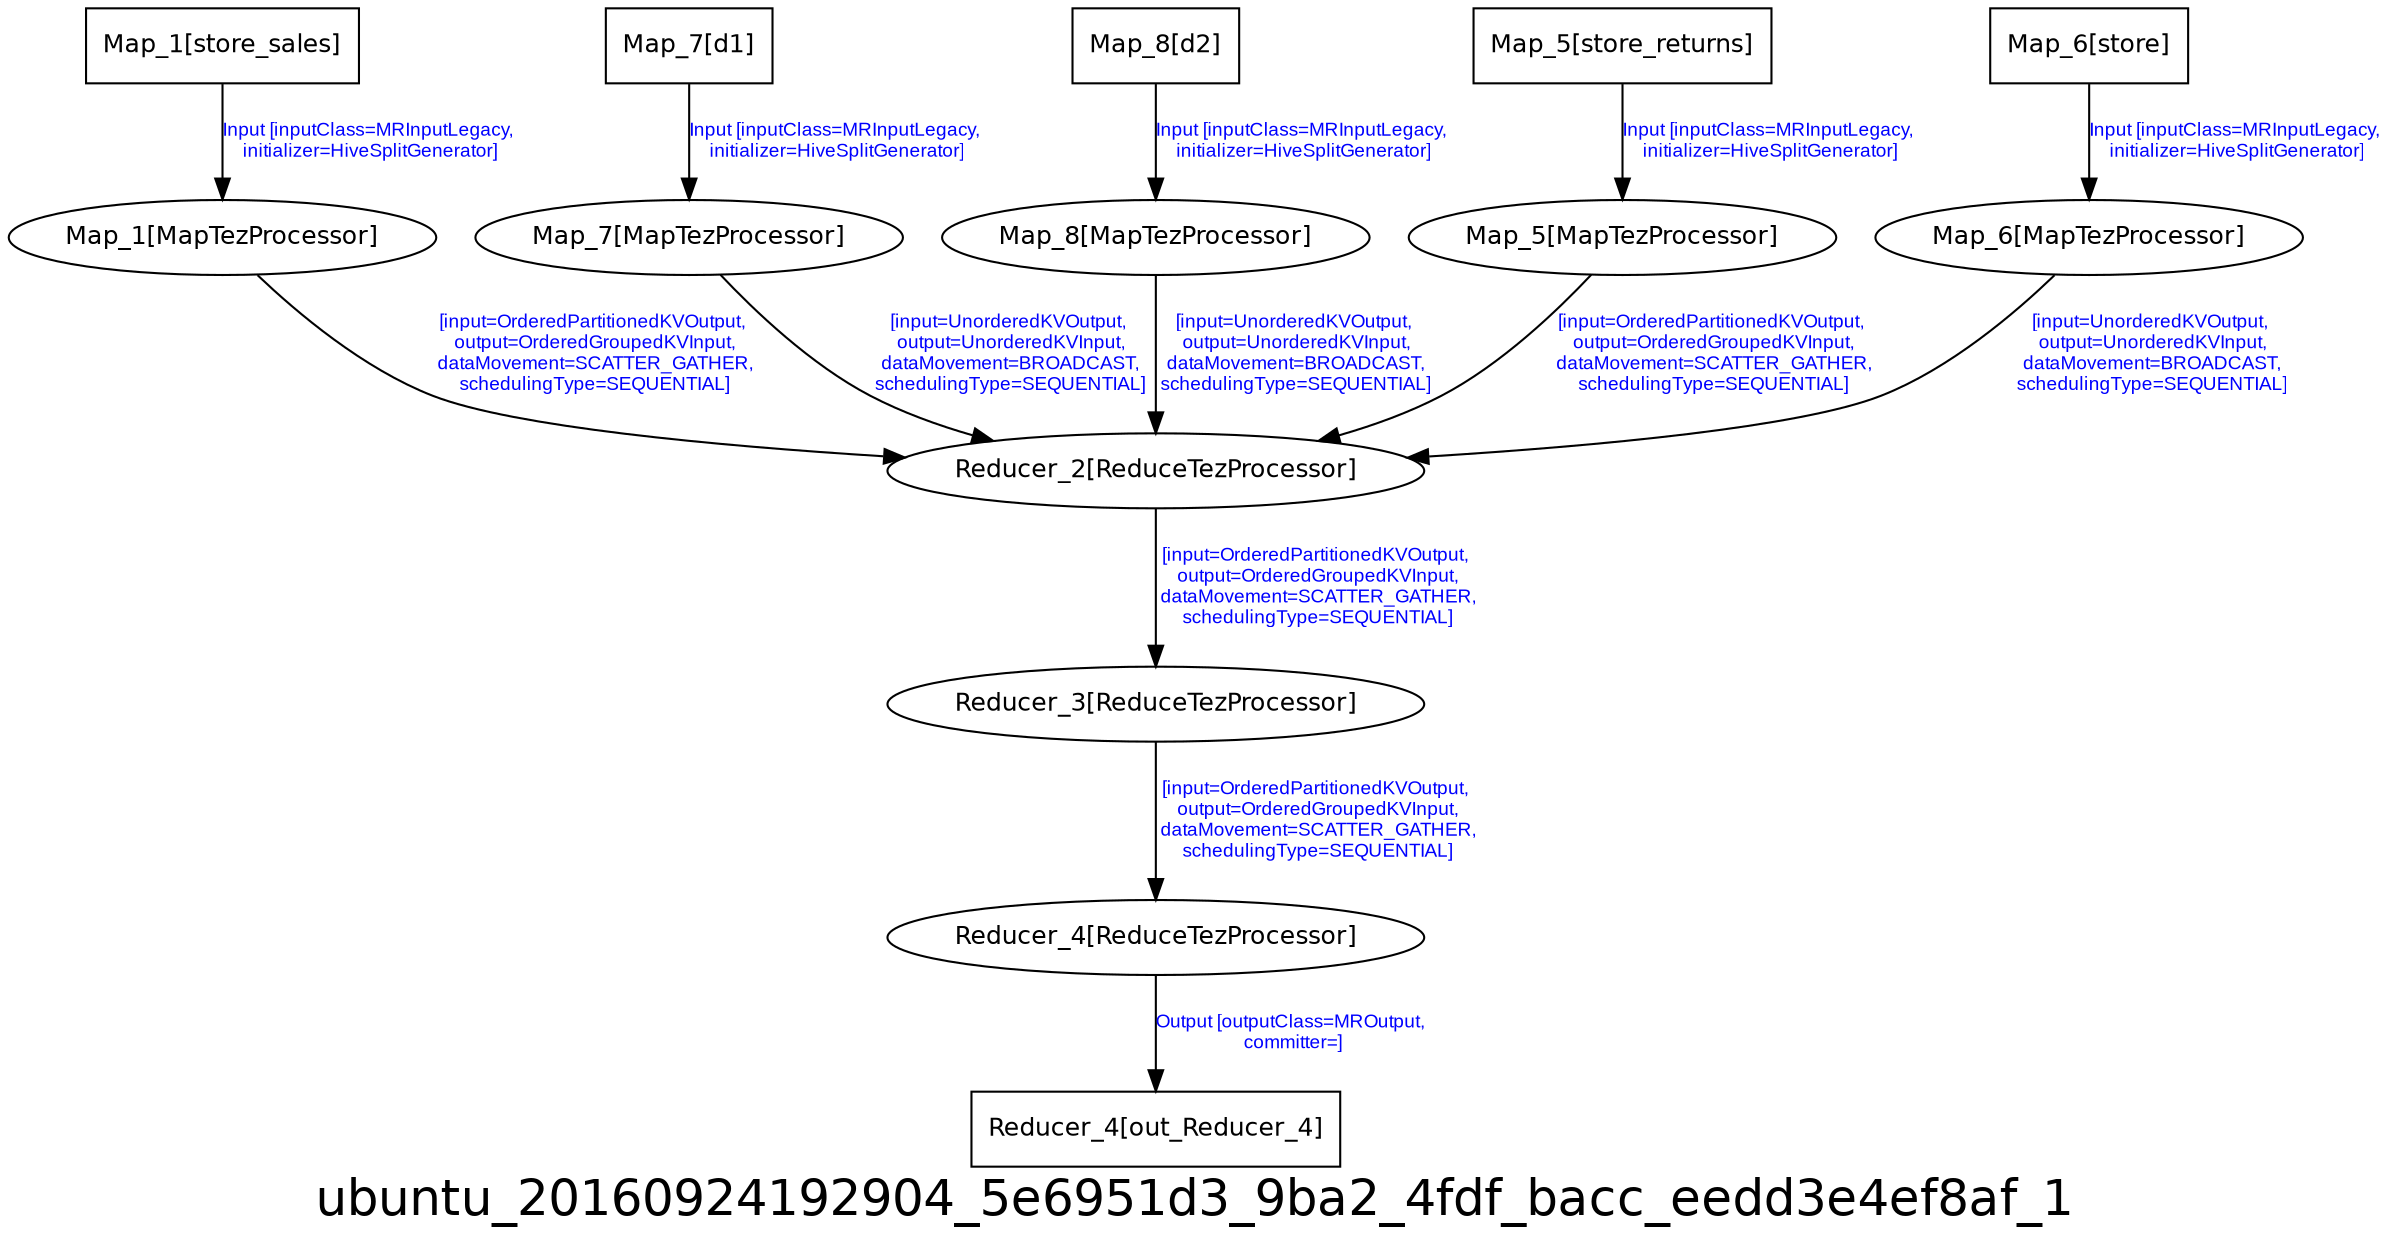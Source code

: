 digraph ubuntu_20160924192904_5e6951d3_9ba2_4fdf_bacc_eedd3e4ef8af_1 {
graph [ label="ubuntu_20160924192904_5e6951d3_9ba2_4fdf_bacc_eedd3e4ef8af_1", fontsize=24, fontname=Helvetica];
node [fontsize=12, fontname=Helvetica];
edge [fontsize=9, fontcolor=blue, fontname=Arial];
"ubuntu_20160924192904_5e6951d3_9ba2_4fdf_bacc_eedd3e4ef8af_1.Reducer_4_out_Reducer_4" [ label = "Reducer_4[out_Reducer_4]", shape = "box" ];
"ubuntu_20160924192904_5e6951d3_9ba2_4fdf_bacc_eedd3e4ef8af_1.Map_1" [ label = "Map_1[MapTezProcessor]" ];
"ubuntu_20160924192904_5e6951d3_9ba2_4fdf_bacc_eedd3e4ef8af_1.Map_1" -> "ubuntu_20160924192904_5e6951d3_9ba2_4fdf_bacc_eedd3e4ef8af_1.Reducer_2" [ label = "[input=OrderedPartitionedKVOutput,\n output=OrderedGroupedKVInput,\n dataMovement=SCATTER_GATHER,\n schedulingType=SEQUENTIAL]" ];
"ubuntu_20160924192904_5e6951d3_9ba2_4fdf_bacc_eedd3e4ef8af_1.Reducer_3" [ label = "Reducer_3[ReduceTezProcessor]" ];
"ubuntu_20160924192904_5e6951d3_9ba2_4fdf_bacc_eedd3e4ef8af_1.Reducer_3" -> "ubuntu_20160924192904_5e6951d3_9ba2_4fdf_bacc_eedd3e4ef8af_1.Reducer_4" [ label = "[input=OrderedPartitionedKVOutput,\n output=OrderedGroupedKVInput,\n dataMovement=SCATTER_GATHER,\n schedulingType=SEQUENTIAL]" ];
"ubuntu_20160924192904_5e6951d3_9ba2_4fdf_bacc_eedd3e4ef8af_1.Reducer_4" [ label = "Reducer_4[ReduceTezProcessor]" ];
"ubuntu_20160924192904_5e6951d3_9ba2_4fdf_bacc_eedd3e4ef8af_1.Reducer_4" -> "ubuntu_20160924192904_5e6951d3_9ba2_4fdf_bacc_eedd3e4ef8af_1.Reducer_4_out_Reducer_4" [ label = "Output [outputClass=MROutput,\n committer=]" ];
"ubuntu_20160924192904_5e6951d3_9ba2_4fdf_bacc_eedd3e4ef8af_1.Map_7" [ label = "Map_7[MapTezProcessor]" ];
"ubuntu_20160924192904_5e6951d3_9ba2_4fdf_bacc_eedd3e4ef8af_1.Map_7" -> "ubuntu_20160924192904_5e6951d3_9ba2_4fdf_bacc_eedd3e4ef8af_1.Reducer_2" [ label = "[input=UnorderedKVOutput,\n output=UnorderedKVInput,\n dataMovement=BROADCAST,\n schedulingType=SEQUENTIAL]" ];
"ubuntu_20160924192904_5e6951d3_9ba2_4fdf_bacc_eedd3e4ef8af_1.Map_7_d1" [ label = "Map_7[d1]", shape = "box" ];
"ubuntu_20160924192904_5e6951d3_9ba2_4fdf_bacc_eedd3e4ef8af_1.Map_7_d1" -> "ubuntu_20160924192904_5e6951d3_9ba2_4fdf_bacc_eedd3e4ef8af_1.Map_7" [ label = "Input [inputClass=MRInputLegacy,\n initializer=HiveSplitGenerator]" ];
"ubuntu_20160924192904_5e6951d3_9ba2_4fdf_bacc_eedd3e4ef8af_1.Map_8_d2" [ label = "Map_8[d2]", shape = "box" ];
"ubuntu_20160924192904_5e6951d3_9ba2_4fdf_bacc_eedd3e4ef8af_1.Map_8_d2" -> "ubuntu_20160924192904_5e6951d3_9ba2_4fdf_bacc_eedd3e4ef8af_1.Map_8" [ label = "Input [inputClass=MRInputLegacy,\n initializer=HiveSplitGenerator]" ];
"ubuntu_20160924192904_5e6951d3_9ba2_4fdf_bacc_eedd3e4ef8af_1.Map_8" [ label = "Map_8[MapTezProcessor]" ];
"ubuntu_20160924192904_5e6951d3_9ba2_4fdf_bacc_eedd3e4ef8af_1.Map_8" -> "ubuntu_20160924192904_5e6951d3_9ba2_4fdf_bacc_eedd3e4ef8af_1.Reducer_2" [ label = "[input=UnorderedKVOutput,\n output=UnorderedKVInput,\n dataMovement=BROADCAST,\n schedulingType=SEQUENTIAL]" ];
"ubuntu_20160924192904_5e6951d3_9ba2_4fdf_bacc_eedd3e4ef8af_1.Map_5" [ label = "Map_5[MapTezProcessor]" ];
"ubuntu_20160924192904_5e6951d3_9ba2_4fdf_bacc_eedd3e4ef8af_1.Map_5" -> "ubuntu_20160924192904_5e6951d3_9ba2_4fdf_bacc_eedd3e4ef8af_1.Reducer_2" [ label = "[input=OrderedPartitionedKVOutput,\n output=OrderedGroupedKVInput,\n dataMovement=SCATTER_GATHER,\n schedulingType=SEQUENTIAL]" ];
"ubuntu_20160924192904_5e6951d3_9ba2_4fdf_bacc_eedd3e4ef8af_1.Map_5_store_returns" [ label = "Map_5[store_returns]", shape = "box" ];
"ubuntu_20160924192904_5e6951d3_9ba2_4fdf_bacc_eedd3e4ef8af_1.Map_5_store_returns" -> "ubuntu_20160924192904_5e6951d3_9ba2_4fdf_bacc_eedd3e4ef8af_1.Map_5" [ label = "Input [inputClass=MRInputLegacy,\n initializer=HiveSplitGenerator]" ];
"ubuntu_20160924192904_5e6951d3_9ba2_4fdf_bacc_eedd3e4ef8af_1.Map_6" [ label = "Map_6[MapTezProcessor]" ];
"ubuntu_20160924192904_5e6951d3_9ba2_4fdf_bacc_eedd3e4ef8af_1.Map_6" -> "ubuntu_20160924192904_5e6951d3_9ba2_4fdf_bacc_eedd3e4ef8af_1.Reducer_2" [ label = "[input=UnorderedKVOutput,\n output=UnorderedKVInput,\n dataMovement=BROADCAST,\n schedulingType=SEQUENTIAL]" ];
"ubuntu_20160924192904_5e6951d3_9ba2_4fdf_bacc_eedd3e4ef8af_1.Map_1_store_sales" [ label = "Map_1[store_sales]", shape = "box" ];
"ubuntu_20160924192904_5e6951d3_9ba2_4fdf_bacc_eedd3e4ef8af_1.Map_1_store_sales" -> "ubuntu_20160924192904_5e6951d3_9ba2_4fdf_bacc_eedd3e4ef8af_1.Map_1" [ label = "Input [inputClass=MRInputLegacy,\n initializer=HiveSplitGenerator]" ];
"ubuntu_20160924192904_5e6951d3_9ba2_4fdf_bacc_eedd3e4ef8af_1.Map_6_store" [ label = "Map_6[store]", shape = "box" ];
"ubuntu_20160924192904_5e6951d3_9ba2_4fdf_bacc_eedd3e4ef8af_1.Map_6_store" -> "ubuntu_20160924192904_5e6951d3_9ba2_4fdf_bacc_eedd3e4ef8af_1.Map_6" [ label = "Input [inputClass=MRInputLegacy,\n initializer=HiveSplitGenerator]" ];
"ubuntu_20160924192904_5e6951d3_9ba2_4fdf_bacc_eedd3e4ef8af_1.Reducer_2" [ label = "Reducer_2[ReduceTezProcessor]" ];
"ubuntu_20160924192904_5e6951d3_9ba2_4fdf_bacc_eedd3e4ef8af_1.Reducer_2" -> "ubuntu_20160924192904_5e6951d3_9ba2_4fdf_bacc_eedd3e4ef8af_1.Reducer_3" [ label = "[input=OrderedPartitionedKVOutput,\n output=OrderedGroupedKVInput,\n dataMovement=SCATTER_GATHER,\n schedulingType=SEQUENTIAL]" ];
}
